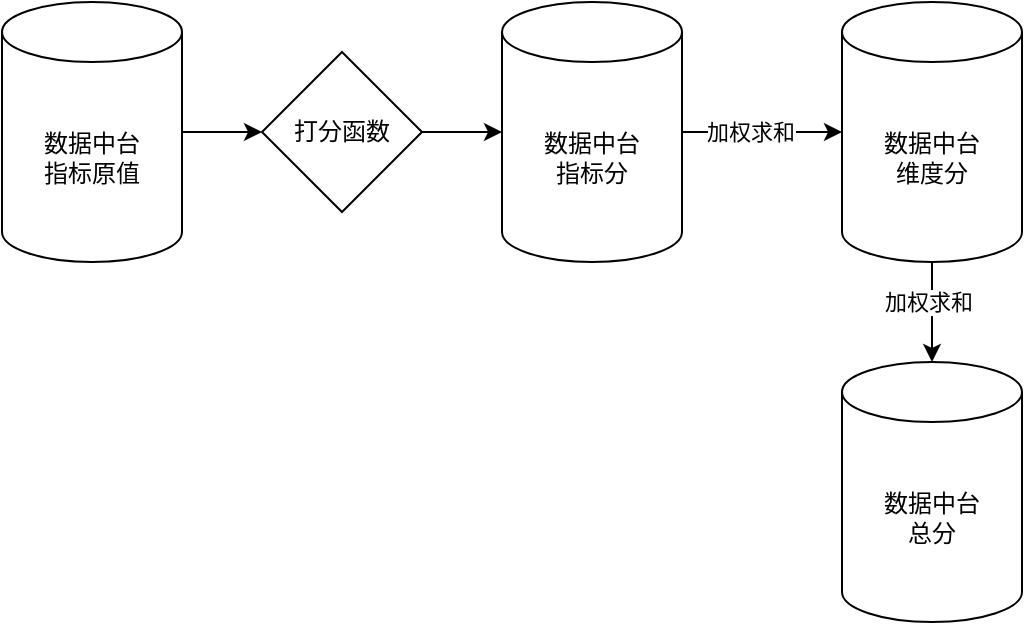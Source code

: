 <mxfile version="24.2.3" type="github">
  <diagram name="Page-1" id="pVyx7AFgYSGBUkXHzs9j">
    <mxGraphModel dx="1434" dy="756" grid="1" gridSize="10" guides="1" tooltips="1" connect="1" arrows="1" fold="1" page="1" pageScale="1" pageWidth="850" pageHeight="1100" math="0" shadow="0">
      <root>
        <mxCell id="0" />
        <mxCell id="1" parent="0" />
        <mxCell id="62KSsjE5slRflY_eG6V0-4" style="edgeStyle=orthogonalEdgeStyle;rounded=0;orthogonalLoop=1;jettySize=auto;html=1;" edge="1" parent="1" source="62KSsjE5slRflY_eG6V0-1" target="62KSsjE5slRflY_eG6V0-3">
          <mxGeometry relative="1" as="geometry" />
        </mxCell>
        <mxCell id="62KSsjE5slRflY_eG6V0-1" value="数据中台&lt;div&gt;指标原值&lt;/div&gt;" style="shape=cylinder3;whiteSpace=wrap;html=1;boundedLbl=1;backgroundOutline=1;size=15;" vertex="1" parent="1">
          <mxGeometry x="70" y="110" width="90" height="130" as="geometry" />
        </mxCell>
        <mxCell id="62KSsjE5slRflY_eG6V0-6" style="edgeStyle=orthogonalEdgeStyle;rounded=0;orthogonalLoop=1;jettySize=auto;html=1;" edge="1" parent="1" source="62KSsjE5slRflY_eG6V0-3" target="62KSsjE5slRflY_eG6V0-5">
          <mxGeometry relative="1" as="geometry" />
        </mxCell>
        <mxCell id="62KSsjE5slRflY_eG6V0-3" value="打分函数" style="rhombus;whiteSpace=wrap;html=1;" vertex="1" parent="1">
          <mxGeometry x="200" y="135" width="80" height="80" as="geometry" />
        </mxCell>
        <mxCell id="62KSsjE5slRflY_eG6V0-9" style="edgeStyle=orthogonalEdgeStyle;rounded=0;orthogonalLoop=1;jettySize=auto;html=1;" edge="1" parent="1" source="62KSsjE5slRflY_eG6V0-5" target="62KSsjE5slRflY_eG6V0-8">
          <mxGeometry relative="1" as="geometry" />
        </mxCell>
        <mxCell id="62KSsjE5slRflY_eG6V0-10" value="加权求和" style="edgeLabel;html=1;align=center;verticalAlign=middle;resizable=0;points=[];" vertex="1" connectable="0" parent="62KSsjE5slRflY_eG6V0-9">
          <mxGeometry x="-0.26" y="-4" relative="1" as="geometry">
            <mxPoint x="4" y="-4" as="offset" />
          </mxGeometry>
        </mxCell>
        <mxCell id="62KSsjE5slRflY_eG6V0-5" value="数据中台&lt;div&gt;指标分&lt;/div&gt;" style="shape=cylinder3;whiteSpace=wrap;html=1;boundedLbl=1;backgroundOutline=1;size=15;" vertex="1" parent="1">
          <mxGeometry x="320" y="110" width="90" height="130" as="geometry" />
        </mxCell>
        <mxCell id="62KSsjE5slRflY_eG6V0-8" value="数据中台&lt;div&gt;维度分&lt;/div&gt;" style="shape=cylinder3;whiteSpace=wrap;html=1;boundedLbl=1;backgroundOutline=1;size=15;" vertex="1" parent="1">
          <mxGeometry x="490" y="110" width="90" height="130" as="geometry" />
        </mxCell>
        <mxCell id="62KSsjE5slRflY_eG6V0-11" value="数据中台&lt;div&gt;总分&lt;/div&gt;" style="shape=cylinder3;whiteSpace=wrap;html=1;boundedLbl=1;backgroundOutline=1;size=15;" vertex="1" parent="1">
          <mxGeometry x="490" y="290" width="90" height="130" as="geometry" />
        </mxCell>
        <mxCell id="62KSsjE5slRflY_eG6V0-12" style="edgeStyle=orthogonalEdgeStyle;rounded=0;orthogonalLoop=1;jettySize=auto;html=1;entryX=0.5;entryY=0;entryDx=0;entryDy=0;entryPerimeter=0;" edge="1" parent="1" source="62KSsjE5slRflY_eG6V0-8" target="62KSsjE5slRflY_eG6V0-11">
          <mxGeometry relative="1" as="geometry" />
        </mxCell>
        <mxCell id="62KSsjE5slRflY_eG6V0-13" value="加权求和" style="edgeLabel;html=1;align=center;verticalAlign=middle;resizable=0;points=[];" vertex="1" connectable="0" parent="62KSsjE5slRflY_eG6V0-12">
          <mxGeometry x="-0.2" y="-2" relative="1" as="geometry">
            <mxPoint as="offset" />
          </mxGeometry>
        </mxCell>
      </root>
    </mxGraphModel>
  </diagram>
</mxfile>
